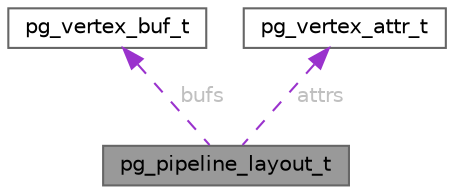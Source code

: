 digraph "pg_pipeline_layout_t"
{
 // LATEX_PDF_SIZE
  bgcolor="transparent";
  edge [fontname=Helvetica,fontsize=10,labelfontname=Helvetica,labelfontsize=10];
  node [fontname=Helvetica,fontsize=10,shape=box,height=0.2,width=0.4];
  Node1 [id="Node000001",label="pg_pipeline_layout_t",height=0.2,width=0.4,color="gray40", fillcolor="grey60", style="filled", fontcolor="black",tooltip="Pipeline layout."];
  Node2 -> Node1 [id="edge1_Node000001_Node000002",dir="back",color="darkorchid3",style="dashed",tooltip=" ",label=" bufs",fontcolor="grey" ];
  Node2 [id="Node000002",label="pg_vertex_buf_t",height=0.2,width=0.4,color="gray40", fillcolor="white", style="filled",URL="$structpg__vertex__buf__t.html",tooltip="Vertex buffer description."];
  Node3 -> Node1 [id="edge2_Node000001_Node000003",dir="back",color="darkorchid3",style="dashed",tooltip=" ",label=" attrs",fontcolor="grey" ];
  Node3 [id="Node000003",label="pg_vertex_attr_t",height=0.2,width=0.4,color="gray40", fillcolor="white", style="filled",URL="$structpg__vertex__attr__t.html",tooltip="Vertex attribute description."];
}
